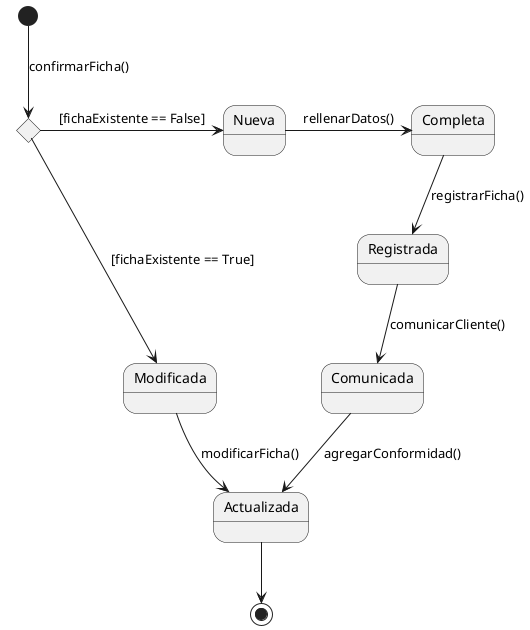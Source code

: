 @startuml Ficha

state Existente <<choice>>
[*] --> Existente : confirmarFicha()
Existente  ---> Modificada : [fichaExistente == True]

Existente -right-> Nueva : [fichaExistente == False]
Nueva -right-> Completa : rellenarDatos()
Completa --> Registrada : registrarFicha()
Registrada -->Comunicada : comunicarCliente()
Comunicada --> Actualizada : agregarConformidad()
Modificada --> Actualizada : modificarFicha()
Actualizada --> [*]

@enduml